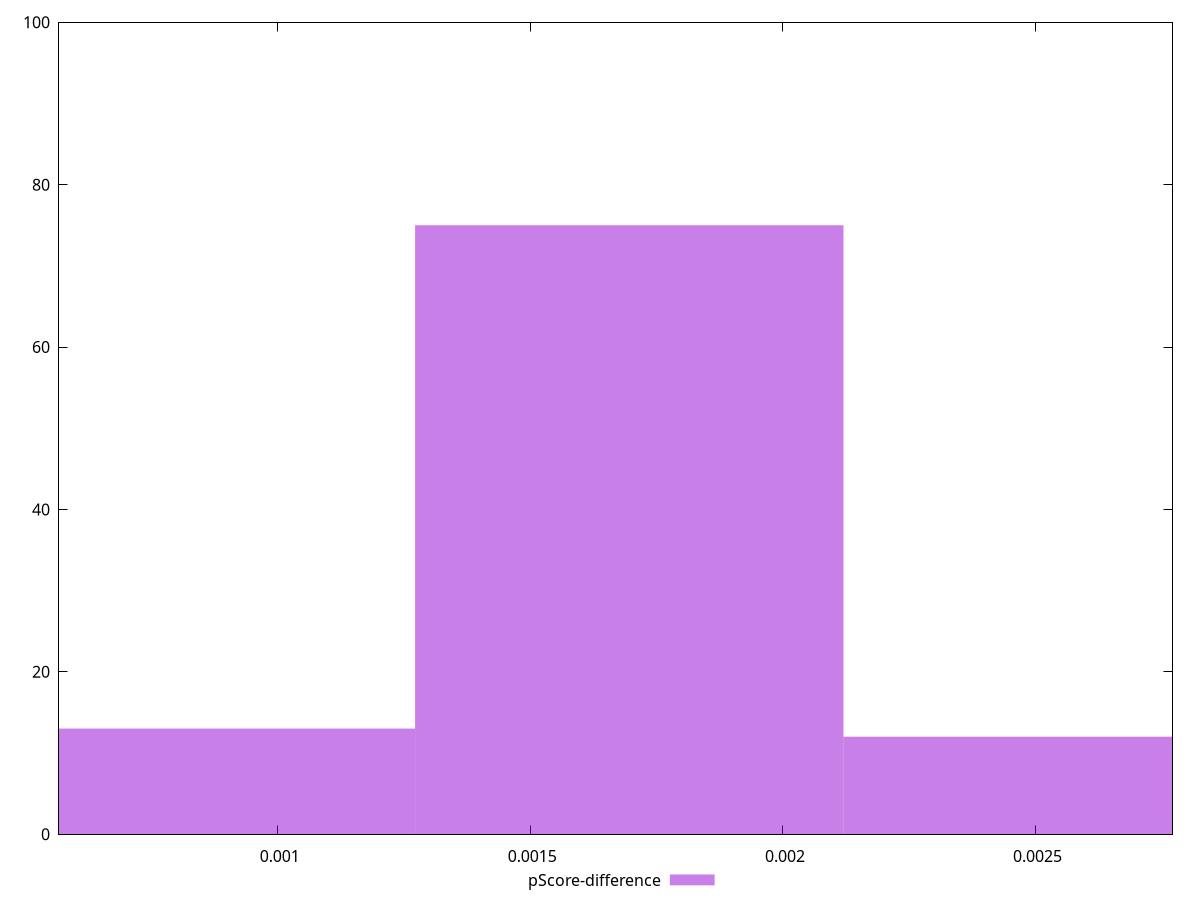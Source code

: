 reset

$pScoreDifference <<EOF
0.0016957968749183293 75
0.0008478984374591646 13
0.002543695312377494 12
EOF

set key outside below
set boxwidth 0.0008478984374591646
set xrange [0.0005670178100332102:0.0027710305185152384]
set yrange [0:100]
set trange [0:100]
set style fill transparent solid 0.5 noborder
set terminal svg size 640, 490 enhanced background rgb 'white'
set output "reports/report_00030_2021-02-24T20-42-31.540Z/first-contentful-paint/samples/agenda/pScore-difference/histogram.svg"

plot $pScoreDifference title "pScore-difference" with boxes

reset

